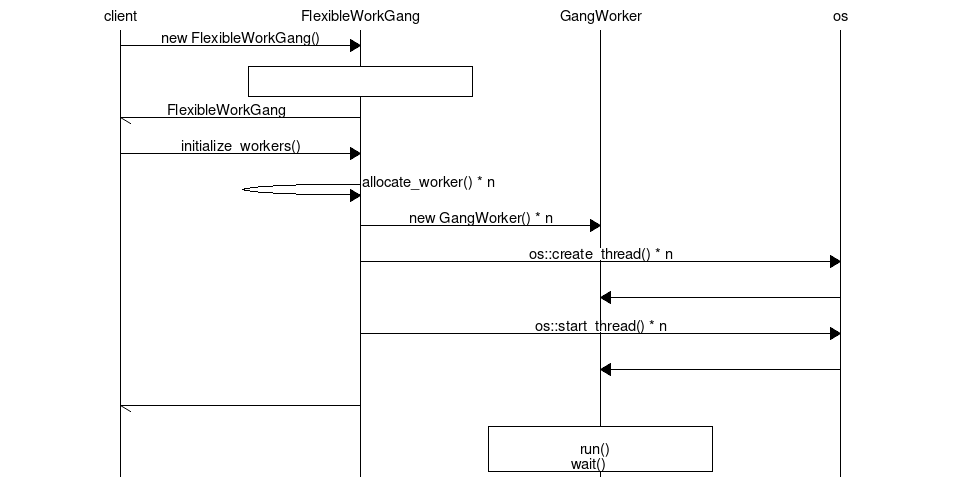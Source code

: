 msc {
    hscale = "1.6";

    client,FlexibleWorkGang,GangWorker,os;

    client => FlexibleWorkGang [label="new FlexibleWorkGang()"];
    FlexibleWorkGang box FlexibleWorkGang [label="モニタ生成など"];
    client <- FlexibleWorkGang [label="FlexibleWorkGangのインスタンス"];
    client => FlexibleWorkGang [label="initialize_workers()"];
    FlexibleWorkGang => FlexibleWorkGang [label="allocate_worker() * n"];
    FlexibleWorkGang => GangWorker [label="new GangWorker() * n"];
    FlexibleWorkGang => os [label="os::create_thread() * n"];
    os => GangWorker [label="スレッドの生成"];
    FlexibleWorkGang => os [label="os::start_thread() * n"];
    os => GangWorker [label="スレッドの起動"];
    client <- FlexibleWorkGang [label="準備完了"];
    GangWorker box GangWorker [label="それぞれのスレッドで\nrun()を実行\nwait()で待ち状態へ"];
}